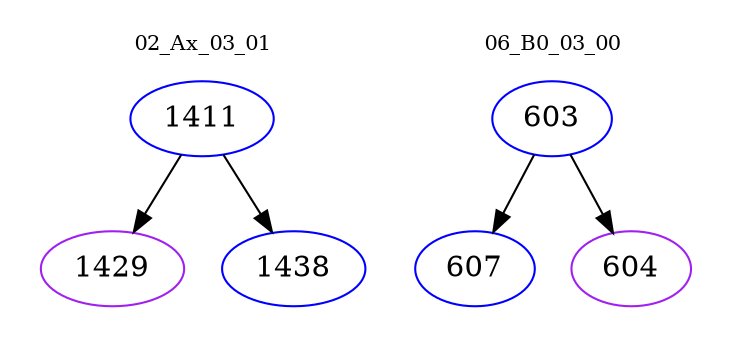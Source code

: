 digraph{
subgraph cluster_0 {
color = white
label = "02_Ax_03_01";
fontsize=10;
T0_1411 [label="1411", color="blue"]
T0_1411 -> T0_1429 [color="black"]
T0_1429 [label="1429", color="purple"]
T0_1411 -> T0_1438 [color="black"]
T0_1438 [label="1438", color="blue"]
}
subgraph cluster_1 {
color = white
label = "06_B0_03_00";
fontsize=10;
T1_603 [label="603", color="blue"]
T1_603 -> T1_607 [color="black"]
T1_607 [label="607", color="blue"]
T1_603 -> T1_604 [color="black"]
T1_604 [label="604", color="purple"]
}
}
